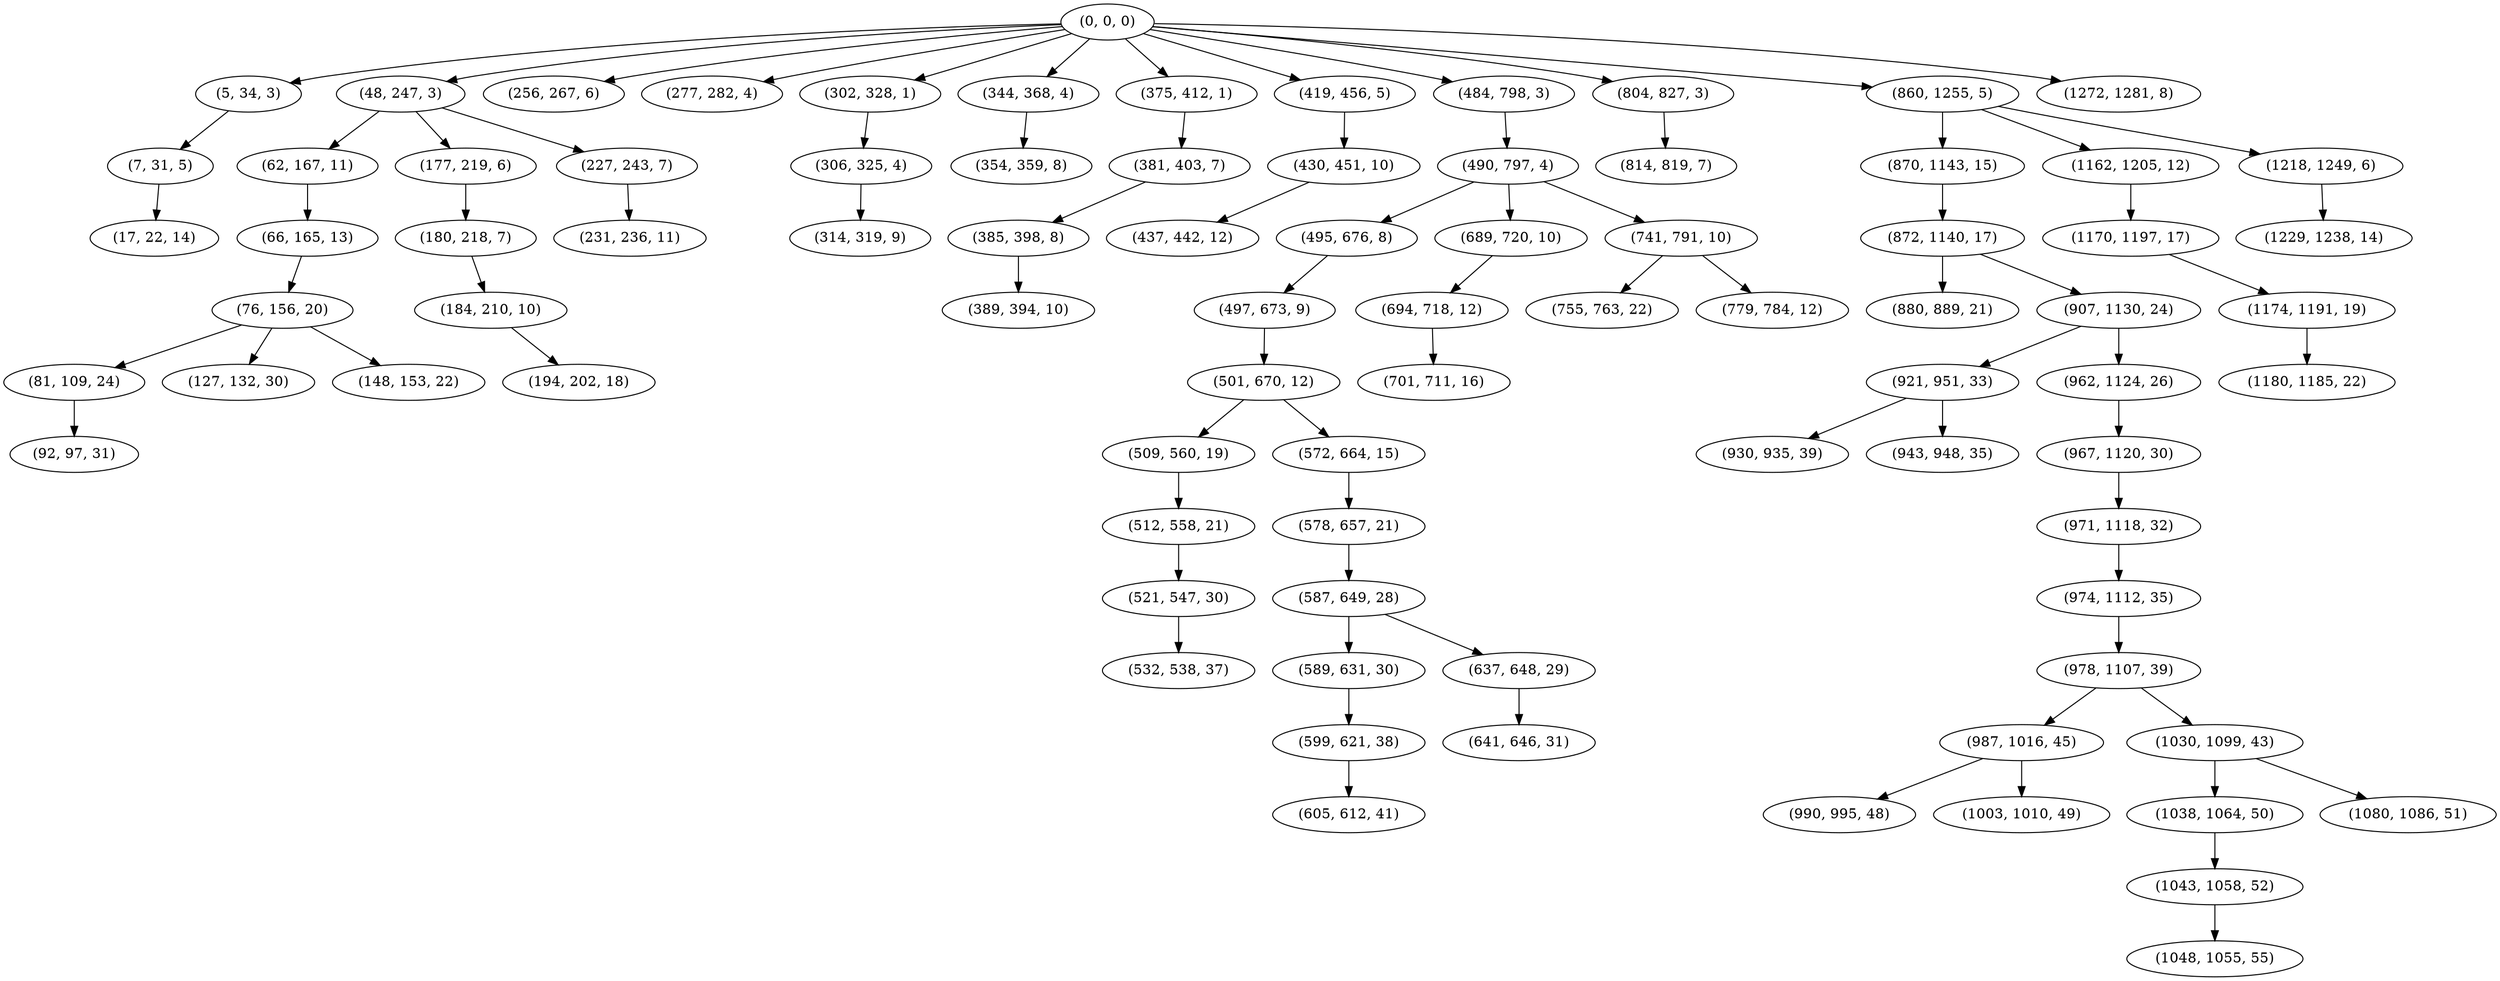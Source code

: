 digraph tree {
    "(0, 0, 0)";
    "(5, 34, 3)";
    "(7, 31, 5)";
    "(17, 22, 14)";
    "(48, 247, 3)";
    "(62, 167, 11)";
    "(66, 165, 13)";
    "(76, 156, 20)";
    "(81, 109, 24)";
    "(92, 97, 31)";
    "(127, 132, 30)";
    "(148, 153, 22)";
    "(177, 219, 6)";
    "(180, 218, 7)";
    "(184, 210, 10)";
    "(194, 202, 18)";
    "(227, 243, 7)";
    "(231, 236, 11)";
    "(256, 267, 6)";
    "(277, 282, 4)";
    "(302, 328, 1)";
    "(306, 325, 4)";
    "(314, 319, 9)";
    "(344, 368, 4)";
    "(354, 359, 8)";
    "(375, 412, 1)";
    "(381, 403, 7)";
    "(385, 398, 8)";
    "(389, 394, 10)";
    "(419, 456, 5)";
    "(430, 451, 10)";
    "(437, 442, 12)";
    "(484, 798, 3)";
    "(490, 797, 4)";
    "(495, 676, 8)";
    "(497, 673, 9)";
    "(501, 670, 12)";
    "(509, 560, 19)";
    "(512, 558, 21)";
    "(521, 547, 30)";
    "(532, 538, 37)";
    "(572, 664, 15)";
    "(578, 657, 21)";
    "(587, 649, 28)";
    "(589, 631, 30)";
    "(599, 621, 38)";
    "(605, 612, 41)";
    "(637, 648, 29)";
    "(641, 646, 31)";
    "(689, 720, 10)";
    "(694, 718, 12)";
    "(701, 711, 16)";
    "(741, 791, 10)";
    "(755, 763, 22)";
    "(779, 784, 12)";
    "(804, 827, 3)";
    "(814, 819, 7)";
    "(860, 1255, 5)";
    "(870, 1143, 15)";
    "(872, 1140, 17)";
    "(880, 889, 21)";
    "(907, 1130, 24)";
    "(921, 951, 33)";
    "(930, 935, 39)";
    "(943, 948, 35)";
    "(962, 1124, 26)";
    "(967, 1120, 30)";
    "(971, 1118, 32)";
    "(974, 1112, 35)";
    "(978, 1107, 39)";
    "(987, 1016, 45)";
    "(990, 995, 48)";
    "(1003, 1010, 49)";
    "(1030, 1099, 43)";
    "(1038, 1064, 50)";
    "(1043, 1058, 52)";
    "(1048, 1055, 55)";
    "(1080, 1086, 51)";
    "(1162, 1205, 12)";
    "(1170, 1197, 17)";
    "(1174, 1191, 19)";
    "(1180, 1185, 22)";
    "(1218, 1249, 6)";
    "(1229, 1238, 14)";
    "(1272, 1281, 8)";
    "(0, 0, 0)" -> "(5, 34, 3)";
    "(0, 0, 0)" -> "(48, 247, 3)";
    "(0, 0, 0)" -> "(256, 267, 6)";
    "(0, 0, 0)" -> "(277, 282, 4)";
    "(0, 0, 0)" -> "(302, 328, 1)";
    "(0, 0, 0)" -> "(344, 368, 4)";
    "(0, 0, 0)" -> "(375, 412, 1)";
    "(0, 0, 0)" -> "(419, 456, 5)";
    "(0, 0, 0)" -> "(484, 798, 3)";
    "(0, 0, 0)" -> "(804, 827, 3)";
    "(0, 0, 0)" -> "(860, 1255, 5)";
    "(0, 0, 0)" -> "(1272, 1281, 8)";
    "(5, 34, 3)" -> "(7, 31, 5)";
    "(7, 31, 5)" -> "(17, 22, 14)";
    "(48, 247, 3)" -> "(62, 167, 11)";
    "(48, 247, 3)" -> "(177, 219, 6)";
    "(48, 247, 3)" -> "(227, 243, 7)";
    "(62, 167, 11)" -> "(66, 165, 13)";
    "(66, 165, 13)" -> "(76, 156, 20)";
    "(76, 156, 20)" -> "(81, 109, 24)";
    "(76, 156, 20)" -> "(127, 132, 30)";
    "(76, 156, 20)" -> "(148, 153, 22)";
    "(81, 109, 24)" -> "(92, 97, 31)";
    "(177, 219, 6)" -> "(180, 218, 7)";
    "(180, 218, 7)" -> "(184, 210, 10)";
    "(184, 210, 10)" -> "(194, 202, 18)";
    "(227, 243, 7)" -> "(231, 236, 11)";
    "(302, 328, 1)" -> "(306, 325, 4)";
    "(306, 325, 4)" -> "(314, 319, 9)";
    "(344, 368, 4)" -> "(354, 359, 8)";
    "(375, 412, 1)" -> "(381, 403, 7)";
    "(381, 403, 7)" -> "(385, 398, 8)";
    "(385, 398, 8)" -> "(389, 394, 10)";
    "(419, 456, 5)" -> "(430, 451, 10)";
    "(430, 451, 10)" -> "(437, 442, 12)";
    "(484, 798, 3)" -> "(490, 797, 4)";
    "(490, 797, 4)" -> "(495, 676, 8)";
    "(490, 797, 4)" -> "(689, 720, 10)";
    "(490, 797, 4)" -> "(741, 791, 10)";
    "(495, 676, 8)" -> "(497, 673, 9)";
    "(497, 673, 9)" -> "(501, 670, 12)";
    "(501, 670, 12)" -> "(509, 560, 19)";
    "(501, 670, 12)" -> "(572, 664, 15)";
    "(509, 560, 19)" -> "(512, 558, 21)";
    "(512, 558, 21)" -> "(521, 547, 30)";
    "(521, 547, 30)" -> "(532, 538, 37)";
    "(572, 664, 15)" -> "(578, 657, 21)";
    "(578, 657, 21)" -> "(587, 649, 28)";
    "(587, 649, 28)" -> "(589, 631, 30)";
    "(587, 649, 28)" -> "(637, 648, 29)";
    "(589, 631, 30)" -> "(599, 621, 38)";
    "(599, 621, 38)" -> "(605, 612, 41)";
    "(637, 648, 29)" -> "(641, 646, 31)";
    "(689, 720, 10)" -> "(694, 718, 12)";
    "(694, 718, 12)" -> "(701, 711, 16)";
    "(741, 791, 10)" -> "(755, 763, 22)";
    "(741, 791, 10)" -> "(779, 784, 12)";
    "(804, 827, 3)" -> "(814, 819, 7)";
    "(860, 1255, 5)" -> "(870, 1143, 15)";
    "(860, 1255, 5)" -> "(1162, 1205, 12)";
    "(860, 1255, 5)" -> "(1218, 1249, 6)";
    "(870, 1143, 15)" -> "(872, 1140, 17)";
    "(872, 1140, 17)" -> "(880, 889, 21)";
    "(872, 1140, 17)" -> "(907, 1130, 24)";
    "(907, 1130, 24)" -> "(921, 951, 33)";
    "(907, 1130, 24)" -> "(962, 1124, 26)";
    "(921, 951, 33)" -> "(930, 935, 39)";
    "(921, 951, 33)" -> "(943, 948, 35)";
    "(962, 1124, 26)" -> "(967, 1120, 30)";
    "(967, 1120, 30)" -> "(971, 1118, 32)";
    "(971, 1118, 32)" -> "(974, 1112, 35)";
    "(974, 1112, 35)" -> "(978, 1107, 39)";
    "(978, 1107, 39)" -> "(987, 1016, 45)";
    "(978, 1107, 39)" -> "(1030, 1099, 43)";
    "(987, 1016, 45)" -> "(990, 995, 48)";
    "(987, 1016, 45)" -> "(1003, 1010, 49)";
    "(1030, 1099, 43)" -> "(1038, 1064, 50)";
    "(1030, 1099, 43)" -> "(1080, 1086, 51)";
    "(1038, 1064, 50)" -> "(1043, 1058, 52)";
    "(1043, 1058, 52)" -> "(1048, 1055, 55)";
    "(1162, 1205, 12)" -> "(1170, 1197, 17)";
    "(1170, 1197, 17)" -> "(1174, 1191, 19)";
    "(1174, 1191, 19)" -> "(1180, 1185, 22)";
    "(1218, 1249, 6)" -> "(1229, 1238, 14)";
}
